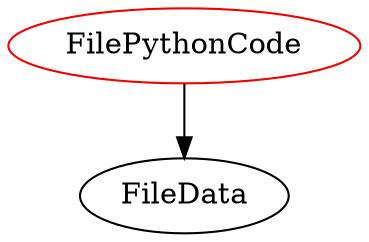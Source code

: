 digraph filepythoncode{
FilePythonCode -> FileData;
FilePythonCode	[shape=oval, color=red2, label="FilePythonCode"];
}
